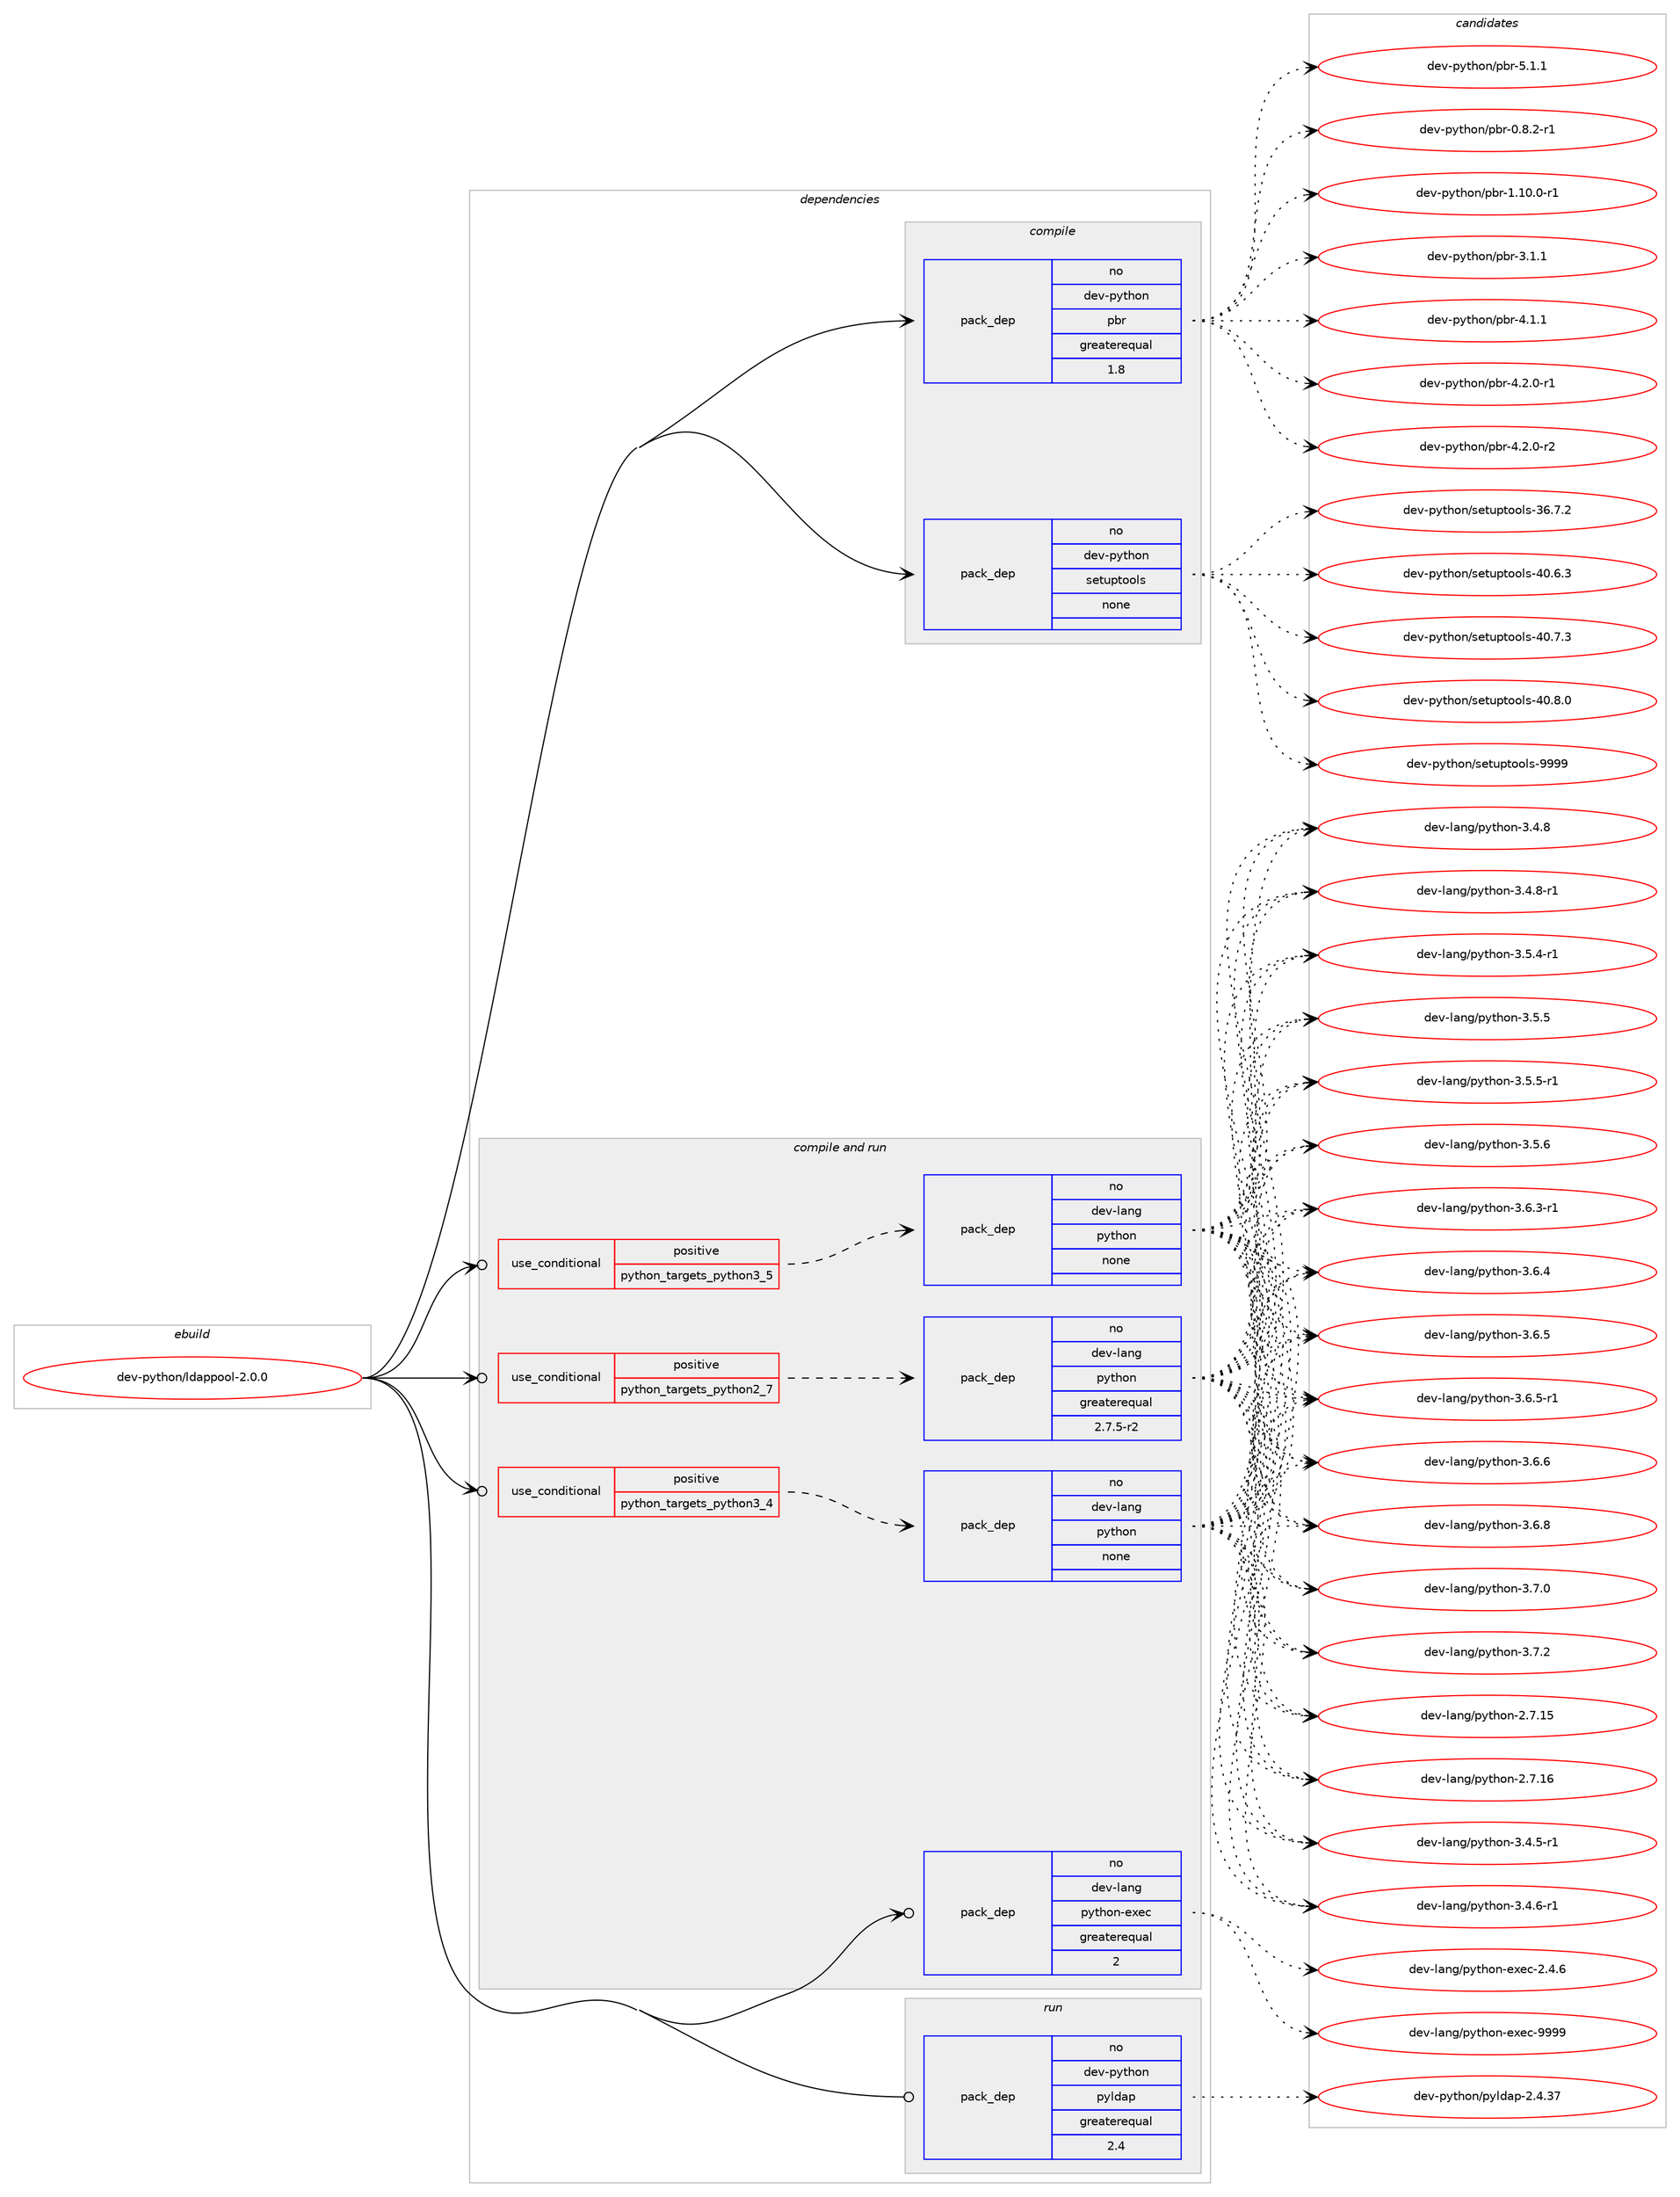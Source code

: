 digraph prolog {

# *************
# Graph options
# *************

newrank=true;
concentrate=true;
compound=true;
graph [rankdir=LR,fontname=Helvetica,fontsize=10,ranksep=1.5];#, ranksep=2.5, nodesep=0.2];
edge  [arrowhead=vee];
node  [fontname=Helvetica,fontsize=10];

# **********
# The ebuild
# **********

subgraph cluster_leftcol {
color=gray;
rank=same;
label=<<i>ebuild</i>>;
id [label="dev-python/ldappool-2.0.0", color=red, width=4, href="../dev-python/ldappool-2.0.0.svg"];
}

# ****************
# The dependencies
# ****************

subgraph cluster_midcol {
color=gray;
label=<<i>dependencies</i>>;
subgraph cluster_compile {
fillcolor="#eeeeee";
style=filled;
label=<<i>compile</i>>;
subgraph pack1016741 {
dependency1416784 [label=<<TABLE BORDER="0" CELLBORDER="1" CELLSPACING="0" CELLPADDING="4" WIDTH="220"><TR><TD ROWSPAN="6" CELLPADDING="30">pack_dep</TD></TR><TR><TD WIDTH="110">no</TD></TR><TR><TD>dev-python</TD></TR><TR><TD>pbr</TD></TR><TR><TD>greaterequal</TD></TR><TR><TD>1.8</TD></TR></TABLE>>, shape=none, color=blue];
}
id:e -> dependency1416784:w [weight=20,style="solid",arrowhead="vee"];
subgraph pack1016742 {
dependency1416785 [label=<<TABLE BORDER="0" CELLBORDER="1" CELLSPACING="0" CELLPADDING="4" WIDTH="220"><TR><TD ROWSPAN="6" CELLPADDING="30">pack_dep</TD></TR><TR><TD WIDTH="110">no</TD></TR><TR><TD>dev-python</TD></TR><TR><TD>setuptools</TD></TR><TR><TD>none</TD></TR><TR><TD></TD></TR></TABLE>>, shape=none, color=blue];
}
id:e -> dependency1416785:w [weight=20,style="solid",arrowhead="vee"];
}
subgraph cluster_compileandrun {
fillcolor="#eeeeee";
style=filled;
label=<<i>compile and run</i>>;
subgraph cond376770 {
dependency1416786 [label=<<TABLE BORDER="0" CELLBORDER="1" CELLSPACING="0" CELLPADDING="4"><TR><TD ROWSPAN="3" CELLPADDING="10">use_conditional</TD></TR><TR><TD>positive</TD></TR><TR><TD>python_targets_python2_7</TD></TR></TABLE>>, shape=none, color=red];
subgraph pack1016743 {
dependency1416787 [label=<<TABLE BORDER="0" CELLBORDER="1" CELLSPACING="0" CELLPADDING="4" WIDTH="220"><TR><TD ROWSPAN="6" CELLPADDING="30">pack_dep</TD></TR><TR><TD WIDTH="110">no</TD></TR><TR><TD>dev-lang</TD></TR><TR><TD>python</TD></TR><TR><TD>greaterequal</TD></TR><TR><TD>2.7.5-r2</TD></TR></TABLE>>, shape=none, color=blue];
}
dependency1416786:e -> dependency1416787:w [weight=20,style="dashed",arrowhead="vee"];
}
id:e -> dependency1416786:w [weight=20,style="solid",arrowhead="odotvee"];
subgraph cond376771 {
dependency1416788 [label=<<TABLE BORDER="0" CELLBORDER="1" CELLSPACING="0" CELLPADDING="4"><TR><TD ROWSPAN="3" CELLPADDING="10">use_conditional</TD></TR><TR><TD>positive</TD></TR><TR><TD>python_targets_python3_4</TD></TR></TABLE>>, shape=none, color=red];
subgraph pack1016744 {
dependency1416789 [label=<<TABLE BORDER="0" CELLBORDER="1" CELLSPACING="0" CELLPADDING="4" WIDTH="220"><TR><TD ROWSPAN="6" CELLPADDING="30">pack_dep</TD></TR><TR><TD WIDTH="110">no</TD></TR><TR><TD>dev-lang</TD></TR><TR><TD>python</TD></TR><TR><TD>none</TD></TR><TR><TD></TD></TR></TABLE>>, shape=none, color=blue];
}
dependency1416788:e -> dependency1416789:w [weight=20,style="dashed",arrowhead="vee"];
}
id:e -> dependency1416788:w [weight=20,style="solid",arrowhead="odotvee"];
subgraph cond376772 {
dependency1416790 [label=<<TABLE BORDER="0" CELLBORDER="1" CELLSPACING="0" CELLPADDING="4"><TR><TD ROWSPAN="3" CELLPADDING="10">use_conditional</TD></TR><TR><TD>positive</TD></TR><TR><TD>python_targets_python3_5</TD></TR></TABLE>>, shape=none, color=red];
subgraph pack1016745 {
dependency1416791 [label=<<TABLE BORDER="0" CELLBORDER="1" CELLSPACING="0" CELLPADDING="4" WIDTH="220"><TR><TD ROWSPAN="6" CELLPADDING="30">pack_dep</TD></TR><TR><TD WIDTH="110">no</TD></TR><TR><TD>dev-lang</TD></TR><TR><TD>python</TD></TR><TR><TD>none</TD></TR><TR><TD></TD></TR></TABLE>>, shape=none, color=blue];
}
dependency1416790:e -> dependency1416791:w [weight=20,style="dashed",arrowhead="vee"];
}
id:e -> dependency1416790:w [weight=20,style="solid",arrowhead="odotvee"];
subgraph pack1016746 {
dependency1416792 [label=<<TABLE BORDER="0" CELLBORDER="1" CELLSPACING="0" CELLPADDING="4" WIDTH="220"><TR><TD ROWSPAN="6" CELLPADDING="30">pack_dep</TD></TR><TR><TD WIDTH="110">no</TD></TR><TR><TD>dev-lang</TD></TR><TR><TD>python-exec</TD></TR><TR><TD>greaterequal</TD></TR><TR><TD>2</TD></TR></TABLE>>, shape=none, color=blue];
}
id:e -> dependency1416792:w [weight=20,style="solid",arrowhead="odotvee"];
}
subgraph cluster_run {
fillcolor="#eeeeee";
style=filled;
label=<<i>run</i>>;
subgraph pack1016747 {
dependency1416793 [label=<<TABLE BORDER="0" CELLBORDER="1" CELLSPACING="0" CELLPADDING="4" WIDTH="220"><TR><TD ROWSPAN="6" CELLPADDING="30">pack_dep</TD></TR><TR><TD WIDTH="110">no</TD></TR><TR><TD>dev-python</TD></TR><TR><TD>pyldap</TD></TR><TR><TD>greaterequal</TD></TR><TR><TD>2.4</TD></TR></TABLE>>, shape=none, color=blue];
}
id:e -> dependency1416793:w [weight=20,style="solid",arrowhead="odot"];
}
}

# **************
# The candidates
# **************

subgraph cluster_choices {
rank=same;
color=gray;
label=<<i>candidates</i>>;

subgraph choice1016741 {
color=black;
nodesep=1;
choice1001011184511212111610411111047112981144548465646504511449 [label="dev-python/pbr-0.8.2-r1", color=red, width=4,href="../dev-python/pbr-0.8.2-r1.svg"];
choice100101118451121211161041111104711298114454946494846484511449 [label="dev-python/pbr-1.10.0-r1", color=red, width=4,href="../dev-python/pbr-1.10.0-r1.svg"];
choice100101118451121211161041111104711298114455146494649 [label="dev-python/pbr-3.1.1", color=red, width=4,href="../dev-python/pbr-3.1.1.svg"];
choice100101118451121211161041111104711298114455246494649 [label="dev-python/pbr-4.1.1", color=red, width=4,href="../dev-python/pbr-4.1.1.svg"];
choice1001011184511212111610411111047112981144552465046484511449 [label="dev-python/pbr-4.2.0-r1", color=red, width=4,href="../dev-python/pbr-4.2.0-r1.svg"];
choice1001011184511212111610411111047112981144552465046484511450 [label="dev-python/pbr-4.2.0-r2", color=red, width=4,href="../dev-python/pbr-4.2.0-r2.svg"];
choice100101118451121211161041111104711298114455346494649 [label="dev-python/pbr-5.1.1", color=red, width=4,href="../dev-python/pbr-5.1.1.svg"];
dependency1416784:e -> choice1001011184511212111610411111047112981144548465646504511449:w [style=dotted,weight="100"];
dependency1416784:e -> choice100101118451121211161041111104711298114454946494846484511449:w [style=dotted,weight="100"];
dependency1416784:e -> choice100101118451121211161041111104711298114455146494649:w [style=dotted,weight="100"];
dependency1416784:e -> choice100101118451121211161041111104711298114455246494649:w [style=dotted,weight="100"];
dependency1416784:e -> choice1001011184511212111610411111047112981144552465046484511449:w [style=dotted,weight="100"];
dependency1416784:e -> choice1001011184511212111610411111047112981144552465046484511450:w [style=dotted,weight="100"];
dependency1416784:e -> choice100101118451121211161041111104711298114455346494649:w [style=dotted,weight="100"];
}
subgraph choice1016742 {
color=black;
nodesep=1;
choice100101118451121211161041111104711510111611711211611111110811545515446554650 [label="dev-python/setuptools-36.7.2", color=red, width=4,href="../dev-python/setuptools-36.7.2.svg"];
choice100101118451121211161041111104711510111611711211611111110811545524846544651 [label="dev-python/setuptools-40.6.3", color=red, width=4,href="../dev-python/setuptools-40.6.3.svg"];
choice100101118451121211161041111104711510111611711211611111110811545524846554651 [label="dev-python/setuptools-40.7.3", color=red, width=4,href="../dev-python/setuptools-40.7.3.svg"];
choice100101118451121211161041111104711510111611711211611111110811545524846564648 [label="dev-python/setuptools-40.8.0", color=red, width=4,href="../dev-python/setuptools-40.8.0.svg"];
choice10010111845112121116104111110471151011161171121161111111081154557575757 [label="dev-python/setuptools-9999", color=red, width=4,href="../dev-python/setuptools-9999.svg"];
dependency1416785:e -> choice100101118451121211161041111104711510111611711211611111110811545515446554650:w [style=dotted,weight="100"];
dependency1416785:e -> choice100101118451121211161041111104711510111611711211611111110811545524846544651:w [style=dotted,weight="100"];
dependency1416785:e -> choice100101118451121211161041111104711510111611711211611111110811545524846554651:w [style=dotted,weight="100"];
dependency1416785:e -> choice100101118451121211161041111104711510111611711211611111110811545524846564648:w [style=dotted,weight="100"];
dependency1416785:e -> choice10010111845112121116104111110471151011161171121161111111081154557575757:w [style=dotted,weight="100"];
}
subgraph choice1016743 {
color=black;
nodesep=1;
choice10010111845108971101034711212111610411111045504655464953 [label="dev-lang/python-2.7.15", color=red, width=4,href="../dev-lang/python-2.7.15.svg"];
choice10010111845108971101034711212111610411111045504655464954 [label="dev-lang/python-2.7.16", color=red, width=4,href="../dev-lang/python-2.7.16.svg"];
choice1001011184510897110103471121211161041111104551465246534511449 [label="dev-lang/python-3.4.5-r1", color=red, width=4,href="../dev-lang/python-3.4.5-r1.svg"];
choice1001011184510897110103471121211161041111104551465246544511449 [label="dev-lang/python-3.4.6-r1", color=red, width=4,href="../dev-lang/python-3.4.6-r1.svg"];
choice100101118451089711010347112121116104111110455146524656 [label="dev-lang/python-3.4.8", color=red, width=4,href="../dev-lang/python-3.4.8.svg"];
choice1001011184510897110103471121211161041111104551465246564511449 [label="dev-lang/python-3.4.8-r1", color=red, width=4,href="../dev-lang/python-3.4.8-r1.svg"];
choice1001011184510897110103471121211161041111104551465346524511449 [label="dev-lang/python-3.5.4-r1", color=red, width=4,href="../dev-lang/python-3.5.4-r1.svg"];
choice100101118451089711010347112121116104111110455146534653 [label="dev-lang/python-3.5.5", color=red, width=4,href="../dev-lang/python-3.5.5.svg"];
choice1001011184510897110103471121211161041111104551465346534511449 [label="dev-lang/python-3.5.5-r1", color=red, width=4,href="../dev-lang/python-3.5.5-r1.svg"];
choice100101118451089711010347112121116104111110455146534654 [label="dev-lang/python-3.5.6", color=red, width=4,href="../dev-lang/python-3.5.6.svg"];
choice1001011184510897110103471121211161041111104551465446514511449 [label="dev-lang/python-3.6.3-r1", color=red, width=4,href="../dev-lang/python-3.6.3-r1.svg"];
choice100101118451089711010347112121116104111110455146544652 [label="dev-lang/python-3.6.4", color=red, width=4,href="../dev-lang/python-3.6.4.svg"];
choice100101118451089711010347112121116104111110455146544653 [label="dev-lang/python-3.6.5", color=red, width=4,href="../dev-lang/python-3.6.5.svg"];
choice1001011184510897110103471121211161041111104551465446534511449 [label="dev-lang/python-3.6.5-r1", color=red, width=4,href="../dev-lang/python-3.6.5-r1.svg"];
choice100101118451089711010347112121116104111110455146544654 [label="dev-lang/python-3.6.6", color=red, width=4,href="../dev-lang/python-3.6.6.svg"];
choice100101118451089711010347112121116104111110455146544656 [label="dev-lang/python-3.6.8", color=red, width=4,href="../dev-lang/python-3.6.8.svg"];
choice100101118451089711010347112121116104111110455146554648 [label="dev-lang/python-3.7.0", color=red, width=4,href="../dev-lang/python-3.7.0.svg"];
choice100101118451089711010347112121116104111110455146554650 [label="dev-lang/python-3.7.2", color=red, width=4,href="../dev-lang/python-3.7.2.svg"];
dependency1416787:e -> choice10010111845108971101034711212111610411111045504655464953:w [style=dotted,weight="100"];
dependency1416787:e -> choice10010111845108971101034711212111610411111045504655464954:w [style=dotted,weight="100"];
dependency1416787:e -> choice1001011184510897110103471121211161041111104551465246534511449:w [style=dotted,weight="100"];
dependency1416787:e -> choice1001011184510897110103471121211161041111104551465246544511449:w [style=dotted,weight="100"];
dependency1416787:e -> choice100101118451089711010347112121116104111110455146524656:w [style=dotted,weight="100"];
dependency1416787:e -> choice1001011184510897110103471121211161041111104551465246564511449:w [style=dotted,weight="100"];
dependency1416787:e -> choice1001011184510897110103471121211161041111104551465346524511449:w [style=dotted,weight="100"];
dependency1416787:e -> choice100101118451089711010347112121116104111110455146534653:w [style=dotted,weight="100"];
dependency1416787:e -> choice1001011184510897110103471121211161041111104551465346534511449:w [style=dotted,weight="100"];
dependency1416787:e -> choice100101118451089711010347112121116104111110455146534654:w [style=dotted,weight="100"];
dependency1416787:e -> choice1001011184510897110103471121211161041111104551465446514511449:w [style=dotted,weight="100"];
dependency1416787:e -> choice100101118451089711010347112121116104111110455146544652:w [style=dotted,weight="100"];
dependency1416787:e -> choice100101118451089711010347112121116104111110455146544653:w [style=dotted,weight="100"];
dependency1416787:e -> choice1001011184510897110103471121211161041111104551465446534511449:w [style=dotted,weight="100"];
dependency1416787:e -> choice100101118451089711010347112121116104111110455146544654:w [style=dotted,weight="100"];
dependency1416787:e -> choice100101118451089711010347112121116104111110455146544656:w [style=dotted,weight="100"];
dependency1416787:e -> choice100101118451089711010347112121116104111110455146554648:w [style=dotted,weight="100"];
dependency1416787:e -> choice100101118451089711010347112121116104111110455146554650:w [style=dotted,weight="100"];
}
subgraph choice1016744 {
color=black;
nodesep=1;
choice10010111845108971101034711212111610411111045504655464953 [label="dev-lang/python-2.7.15", color=red, width=4,href="../dev-lang/python-2.7.15.svg"];
choice10010111845108971101034711212111610411111045504655464954 [label="dev-lang/python-2.7.16", color=red, width=4,href="../dev-lang/python-2.7.16.svg"];
choice1001011184510897110103471121211161041111104551465246534511449 [label="dev-lang/python-3.4.5-r1", color=red, width=4,href="../dev-lang/python-3.4.5-r1.svg"];
choice1001011184510897110103471121211161041111104551465246544511449 [label="dev-lang/python-3.4.6-r1", color=red, width=4,href="../dev-lang/python-3.4.6-r1.svg"];
choice100101118451089711010347112121116104111110455146524656 [label="dev-lang/python-3.4.8", color=red, width=4,href="../dev-lang/python-3.4.8.svg"];
choice1001011184510897110103471121211161041111104551465246564511449 [label="dev-lang/python-3.4.8-r1", color=red, width=4,href="../dev-lang/python-3.4.8-r1.svg"];
choice1001011184510897110103471121211161041111104551465346524511449 [label="dev-lang/python-3.5.4-r1", color=red, width=4,href="../dev-lang/python-3.5.4-r1.svg"];
choice100101118451089711010347112121116104111110455146534653 [label="dev-lang/python-3.5.5", color=red, width=4,href="../dev-lang/python-3.5.5.svg"];
choice1001011184510897110103471121211161041111104551465346534511449 [label="dev-lang/python-3.5.5-r1", color=red, width=4,href="../dev-lang/python-3.5.5-r1.svg"];
choice100101118451089711010347112121116104111110455146534654 [label="dev-lang/python-3.5.6", color=red, width=4,href="../dev-lang/python-3.5.6.svg"];
choice1001011184510897110103471121211161041111104551465446514511449 [label="dev-lang/python-3.6.3-r1", color=red, width=4,href="../dev-lang/python-3.6.3-r1.svg"];
choice100101118451089711010347112121116104111110455146544652 [label="dev-lang/python-3.6.4", color=red, width=4,href="../dev-lang/python-3.6.4.svg"];
choice100101118451089711010347112121116104111110455146544653 [label="dev-lang/python-3.6.5", color=red, width=4,href="../dev-lang/python-3.6.5.svg"];
choice1001011184510897110103471121211161041111104551465446534511449 [label="dev-lang/python-3.6.5-r1", color=red, width=4,href="../dev-lang/python-3.6.5-r1.svg"];
choice100101118451089711010347112121116104111110455146544654 [label="dev-lang/python-3.6.6", color=red, width=4,href="../dev-lang/python-3.6.6.svg"];
choice100101118451089711010347112121116104111110455146544656 [label="dev-lang/python-3.6.8", color=red, width=4,href="../dev-lang/python-3.6.8.svg"];
choice100101118451089711010347112121116104111110455146554648 [label="dev-lang/python-3.7.0", color=red, width=4,href="../dev-lang/python-3.7.0.svg"];
choice100101118451089711010347112121116104111110455146554650 [label="dev-lang/python-3.7.2", color=red, width=4,href="../dev-lang/python-3.7.2.svg"];
dependency1416789:e -> choice10010111845108971101034711212111610411111045504655464953:w [style=dotted,weight="100"];
dependency1416789:e -> choice10010111845108971101034711212111610411111045504655464954:w [style=dotted,weight="100"];
dependency1416789:e -> choice1001011184510897110103471121211161041111104551465246534511449:w [style=dotted,weight="100"];
dependency1416789:e -> choice1001011184510897110103471121211161041111104551465246544511449:w [style=dotted,weight="100"];
dependency1416789:e -> choice100101118451089711010347112121116104111110455146524656:w [style=dotted,weight="100"];
dependency1416789:e -> choice1001011184510897110103471121211161041111104551465246564511449:w [style=dotted,weight="100"];
dependency1416789:e -> choice1001011184510897110103471121211161041111104551465346524511449:w [style=dotted,weight="100"];
dependency1416789:e -> choice100101118451089711010347112121116104111110455146534653:w [style=dotted,weight="100"];
dependency1416789:e -> choice1001011184510897110103471121211161041111104551465346534511449:w [style=dotted,weight="100"];
dependency1416789:e -> choice100101118451089711010347112121116104111110455146534654:w [style=dotted,weight="100"];
dependency1416789:e -> choice1001011184510897110103471121211161041111104551465446514511449:w [style=dotted,weight="100"];
dependency1416789:e -> choice100101118451089711010347112121116104111110455146544652:w [style=dotted,weight="100"];
dependency1416789:e -> choice100101118451089711010347112121116104111110455146544653:w [style=dotted,weight="100"];
dependency1416789:e -> choice1001011184510897110103471121211161041111104551465446534511449:w [style=dotted,weight="100"];
dependency1416789:e -> choice100101118451089711010347112121116104111110455146544654:w [style=dotted,weight="100"];
dependency1416789:e -> choice100101118451089711010347112121116104111110455146544656:w [style=dotted,weight="100"];
dependency1416789:e -> choice100101118451089711010347112121116104111110455146554648:w [style=dotted,weight="100"];
dependency1416789:e -> choice100101118451089711010347112121116104111110455146554650:w [style=dotted,weight="100"];
}
subgraph choice1016745 {
color=black;
nodesep=1;
choice10010111845108971101034711212111610411111045504655464953 [label="dev-lang/python-2.7.15", color=red, width=4,href="../dev-lang/python-2.7.15.svg"];
choice10010111845108971101034711212111610411111045504655464954 [label="dev-lang/python-2.7.16", color=red, width=4,href="../dev-lang/python-2.7.16.svg"];
choice1001011184510897110103471121211161041111104551465246534511449 [label="dev-lang/python-3.4.5-r1", color=red, width=4,href="../dev-lang/python-3.4.5-r1.svg"];
choice1001011184510897110103471121211161041111104551465246544511449 [label="dev-lang/python-3.4.6-r1", color=red, width=4,href="../dev-lang/python-3.4.6-r1.svg"];
choice100101118451089711010347112121116104111110455146524656 [label="dev-lang/python-3.4.8", color=red, width=4,href="../dev-lang/python-3.4.8.svg"];
choice1001011184510897110103471121211161041111104551465246564511449 [label="dev-lang/python-3.4.8-r1", color=red, width=4,href="../dev-lang/python-3.4.8-r1.svg"];
choice1001011184510897110103471121211161041111104551465346524511449 [label="dev-lang/python-3.5.4-r1", color=red, width=4,href="../dev-lang/python-3.5.4-r1.svg"];
choice100101118451089711010347112121116104111110455146534653 [label="dev-lang/python-3.5.5", color=red, width=4,href="../dev-lang/python-3.5.5.svg"];
choice1001011184510897110103471121211161041111104551465346534511449 [label="dev-lang/python-3.5.5-r1", color=red, width=4,href="../dev-lang/python-3.5.5-r1.svg"];
choice100101118451089711010347112121116104111110455146534654 [label="dev-lang/python-3.5.6", color=red, width=4,href="../dev-lang/python-3.5.6.svg"];
choice1001011184510897110103471121211161041111104551465446514511449 [label="dev-lang/python-3.6.3-r1", color=red, width=4,href="../dev-lang/python-3.6.3-r1.svg"];
choice100101118451089711010347112121116104111110455146544652 [label="dev-lang/python-3.6.4", color=red, width=4,href="../dev-lang/python-3.6.4.svg"];
choice100101118451089711010347112121116104111110455146544653 [label="dev-lang/python-3.6.5", color=red, width=4,href="../dev-lang/python-3.6.5.svg"];
choice1001011184510897110103471121211161041111104551465446534511449 [label="dev-lang/python-3.6.5-r1", color=red, width=4,href="../dev-lang/python-3.6.5-r1.svg"];
choice100101118451089711010347112121116104111110455146544654 [label="dev-lang/python-3.6.6", color=red, width=4,href="../dev-lang/python-3.6.6.svg"];
choice100101118451089711010347112121116104111110455146544656 [label="dev-lang/python-3.6.8", color=red, width=4,href="../dev-lang/python-3.6.8.svg"];
choice100101118451089711010347112121116104111110455146554648 [label="dev-lang/python-3.7.0", color=red, width=4,href="../dev-lang/python-3.7.0.svg"];
choice100101118451089711010347112121116104111110455146554650 [label="dev-lang/python-3.7.2", color=red, width=4,href="../dev-lang/python-3.7.2.svg"];
dependency1416791:e -> choice10010111845108971101034711212111610411111045504655464953:w [style=dotted,weight="100"];
dependency1416791:e -> choice10010111845108971101034711212111610411111045504655464954:w [style=dotted,weight="100"];
dependency1416791:e -> choice1001011184510897110103471121211161041111104551465246534511449:w [style=dotted,weight="100"];
dependency1416791:e -> choice1001011184510897110103471121211161041111104551465246544511449:w [style=dotted,weight="100"];
dependency1416791:e -> choice100101118451089711010347112121116104111110455146524656:w [style=dotted,weight="100"];
dependency1416791:e -> choice1001011184510897110103471121211161041111104551465246564511449:w [style=dotted,weight="100"];
dependency1416791:e -> choice1001011184510897110103471121211161041111104551465346524511449:w [style=dotted,weight="100"];
dependency1416791:e -> choice100101118451089711010347112121116104111110455146534653:w [style=dotted,weight="100"];
dependency1416791:e -> choice1001011184510897110103471121211161041111104551465346534511449:w [style=dotted,weight="100"];
dependency1416791:e -> choice100101118451089711010347112121116104111110455146534654:w [style=dotted,weight="100"];
dependency1416791:e -> choice1001011184510897110103471121211161041111104551465446514511449:w [style=dotted,weight="100"];
dependency1416791:e -> choice100101118451089711010347112121116104111110455146544652:w [style=dotted,weight="100"];
dependency1416791:e -> choice100101118451089711010347112121116104111110455146544653:w [style=dotted,weight="100"];
dependency1416791:e -> choice1001011184510897110103471121211161041111104551465446534511449:w [style=dotted,weight="100"];
dependency1416791:e -> choice100101118451089711010347112121116104111110455146544654:w [style=dotted,weight="100"];
dependency1416791:e -> choice100101118451089711010347112121116104111110455146544656:w [style=dotted,weight="100"];
dependency1416791:e -> choice100101118451089711010347112121116104111110455146554648:w [style=dotted,weight="100"];
dependency1416791:e -> choice100101118451089711010347112121116104111110455146554650:w [style=dotted,weight="100"];
}
subgraph choice1016746 {
color=black;
nodesep=1;
choice1001011184510897110103471121211161041111104510112010199455046524654 [label="dev-lang/python-exec-2.4.6", color=red, width=4,href="../dev-lang/python-exec-2.4.6.svg"];
choice10010111845108971101034711212111610411111045101120101994557575757 [label="dev-lang/python-exec-9999", color=red, width=4,href="../dev-lang/python-exec-9999.svg"];
dependency1416792:e -> choice1001011184510897110103471121211161041111104510112010199455046524654:w [style=dotted,weight="100"];
dependency1416792:e -> choice10010111845108971101034711212111610411111045101120101994557575757:w [style=dotted,weight="100"];
}
subgraph choice1016747 {
color=black;
nodesep=1;
choice10010111845112121116104111110471121211081009711245504652465155 [label="dev-python/pyldap-2.4.37", color=red, width=4,href="../dev-python/pyldap-2.4.37.svg"];
dependency1416793:e -> choice10010111845112121116104111110471121211081009711245504652465155:w [style=dotted,weight="100"];
}
}

}
